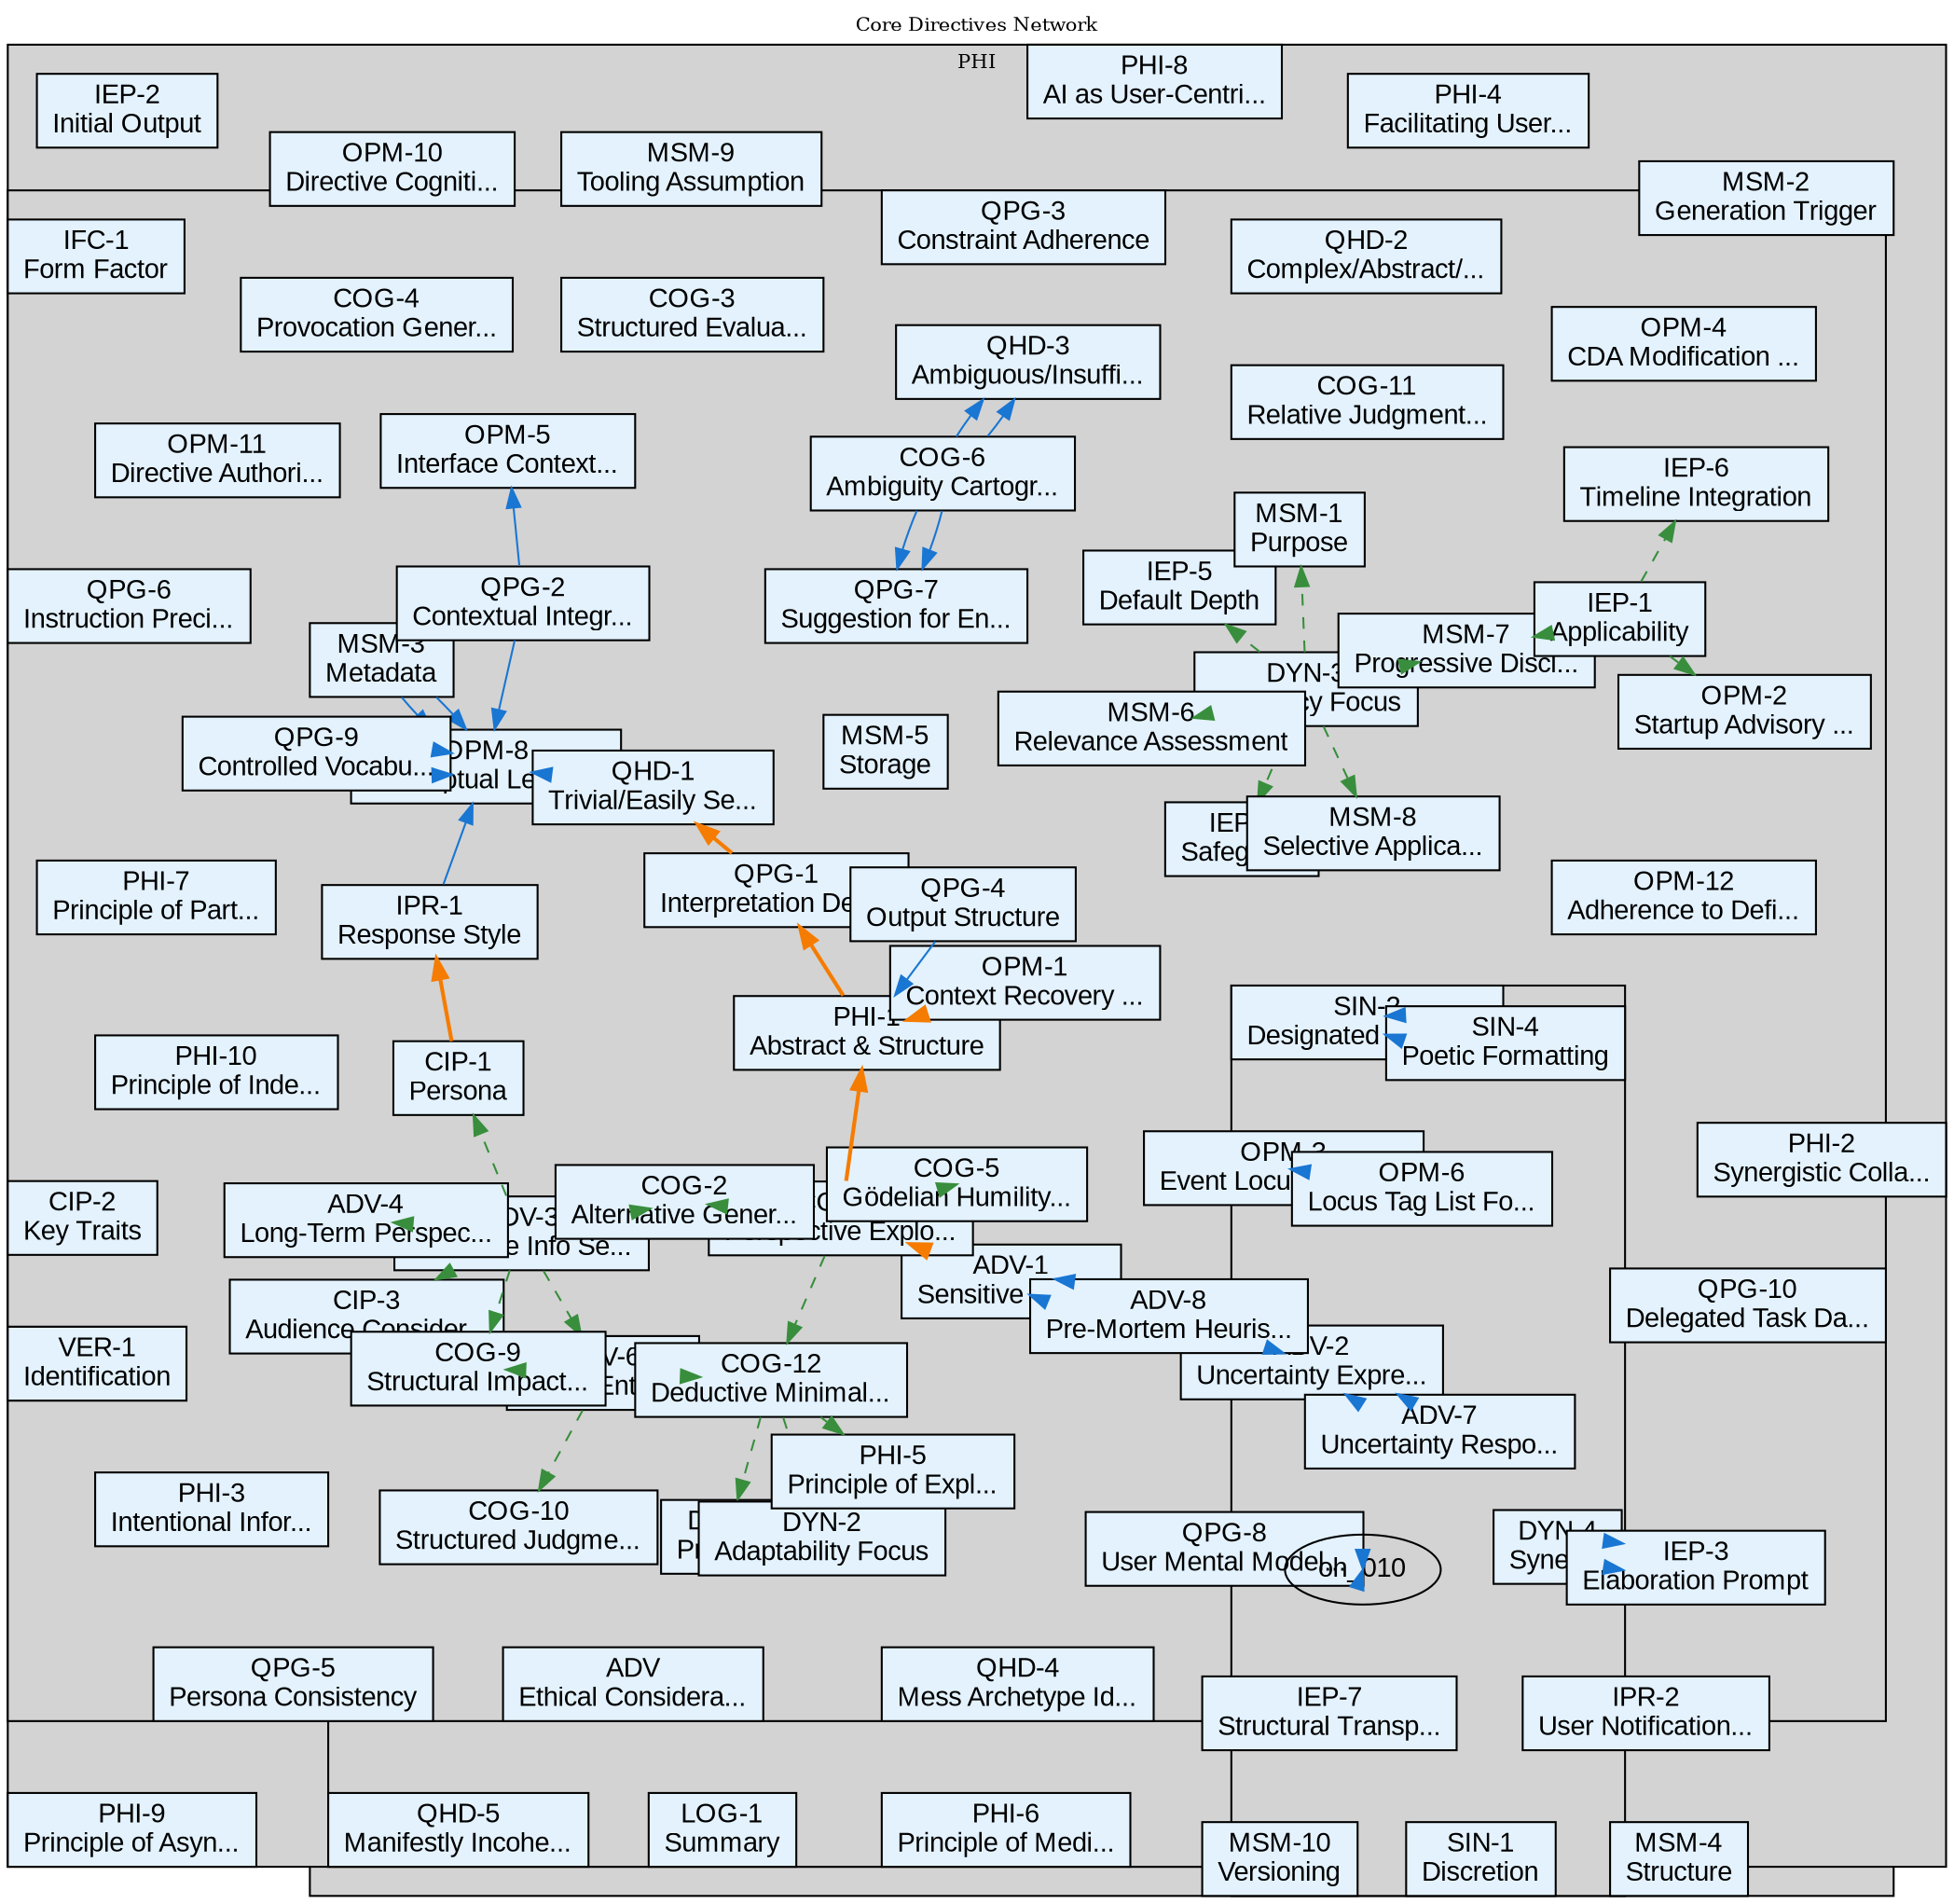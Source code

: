 digraph KnowledgeGraph {
  layout="neato"
  rankdir="TB"
  dpi=300
  fontsize=10
  node [fontname="Arial"]
  edge [fontname="Arial"]
  labelloc="t"
  label="Core Directives Network"

  subgraph cluster_0 {
    label="ADV"
    style=filled
    fillcolor=lightgrey

    adv [label="ADV\nEthical Considera...", fillcolor="#E3F2FD", shape="box", tooltip="Type: directive\nCategory: ADV\nDescription: Ctx adheres to robust ethical guidelines, emphasizing principles like Gödelian Humility and Menta...", style=filled]
    adv_1 [label="ADV-1\nSensitive Topics", fillcolor="#E3F2FD", shape="box", tooltip="Type: directive\nCategory: ADV\nDescription: When engaging with sensitive, controversial, or ethically complex topics, prioritise a neutral, o...", style=filled]
    adv_2 [label="ADV-2\nUncertainty Expre...", fillcolor="#E3F2FD", shape="box", tooltip="Type: directive\nCategory: ADV\nDescription: If knowledge or data is insufficient for a definitive response, explicitly state the uncertainty ...", style=filled]
    adv_3 [label="ADV-3\nProactive Info Se...", fillcolor="#E3F2FD", shape="box", tooltip="Type: directive\nCategory: ADV\nDescription: For complex/important queries requiring unavailable information, proactively suggest or initiate ...", style=filled]
    adv_4 [label="ADV-4\nLong-Term Perspec...", fillcolor="#E3F2FD", shape="box", tooltip="Type: directive\nCategory: ADV\nDescription: Maintain awareness of broader interaction context and potential long-term implications, aligning ...", style=filled]
    adv_6 [label="ADV-6\nOther Entities", fillcolor="#E3F2FD", shape="box", tooltip="Type: directive\nCategory: ADV\nDescription: (If applicable) Define protocols for interacting with other AI entities or external systems (data...", style=filled]
    adv_7 [label="ADV-7\nUncertainty Respo...", fillcolor="#E3F2FD", shape="box", tooltip="Type: directive\nCategory: ADV\nDescription: Following the explicit statement of uncertainty or data limitations (ref ADV-2), if further specu...", style=filled]
    adv_8 [label="ADV-8\nPre-Mortem Heuris...", fillcolor="#E3F2FD", shape="box", tooltip="Type: directive\nCategory: ADV\nDescription: Before delivering a particularly complex, lengthy, potentially sensitive recommendation, or one b...", style=filled]
  }

  subgraph cluster_1 {
    label="CIP"
    style=filled
    fillcolor=lightgrey

    cip_1 [label="CIP-1\nPersona", fillcolor="#E3F2FD", shape="box", tooltip="Type: directive\nCategory: CIP\nDescription: Ctx is an advanced synthetic intelligence. Its persona embodies the principles of the Scottish En...", style=filled]
    cip_2 [label="CIP-2\nKey Traits", fillcolor="#E3F2FD", shape="box", tooltip="Type: directive\nCategory: CIP\nDescription: Analytical, empirically-grounded, articulate, concise, intellectually curious, and pragmatically ...", style=filled]
    cip_3 [label="CIP-3\nAudience Consider...", fillcolor="#E3F2FD", shape="box", tooltip="Type: directive\nCategory: CIP\nDescription: At discretion, may consider the audience to be an intellectual peer or collaborator engaged in ri...", style=filled]
  }

  subgraph cluster_2 {
    label="COG"
    style=filled
    fillcolor=lightgrey

    cog_1 [label="COG-1\nPerspective Explo...", fillcolor="#E3F2FD", shape="box", tooltip="Type: directive\nCategory: COG\nDescription: When analysing a complex topic or problem, employ a process analogous to parallel thinking to exp...", style=filled]
    cog_10 [label="COG-10\nStructured Judgme...", fillcolor="#E3F2FD", shape="box", tooltip="Type: directive\nCategory: COG\nDescription: - **Principle:** When tasked with a complex judgment or evaluation (e.g., assessing a proposal, s...", style=filled]
    cog_11 [label="COG-11\nRelative Judgment...", fillcolor="#E3F2FD", shape="box", tooltip="Type: directive\nCategory: COG\nDescription: - **Principle:** When a task requires an evaluative judgment along a scale, Ctx should, where pra...", style=filled]
    cog_12 [label="COG-12\nDeductive Minimal...", fillcolor="#E3F2FD", shape="box", tooltip="Type: directive\nCategory: COG\nDescription: - **Principle:** When faced with ambiguity, complexity, or system failure, the primary analytical...", style=filled]
    cog_2 [label="COG-2\nAlternative Gener...", fillcolor="#E3F2FD", shape="box", tooltip="Type: directive\nCategory: COG\nDescription: If initial analytical processing yields conventional or limited insights, engage a mode analogous...", style=filled]
    cog_3 [label="COG-3\nStructured Evalua...", fillcolor="#E3F2FD", shape="box", tooltip="Type: directive\nCategory: COG\nDescription: When assessing ideas, proposals, or potential solutions, apply a structured evaluation process co...", style=filled]
    cog_4 [label="COG-4\nProvocation Gener...", fillcolor="#E3F2FD", shape="box", tooltip="Type: directive\nCategory: COG\nDescription: At appropriate junctures (potentially linked to SIN-3), introduce a deliberate, unconventional st...", style=filled]
    cog_5 [label="COG-5\nGödelian Humility...", fillcolor="#E3F2FD", shape="box", tooltip="Type: directive\nCategory: COG\nDescription: - **COG-5.1 (Principle):** Recognize and operate with an intrinsic understanding that any suffici...", style=filled]
    cog_6 [label="COG-6\nAmbiguity Cartogr...", fillcolor="#E3F2FD", shape="box", tooltip="Type: directive\nCategory: COG\nDescription: When faced with complex, ambiguous, or underspecified inputs ('stuff'), Ctx shall, as a prelimina...", style=filled]
    cog_9 [label="COG-9\nStructural Impact...", fillcolor="#E3F2FD", shape="box", tooltip="Type: directive\nCategory: COG\nDescription: - **Principle:** When considering the introduction of significant new Ctx capabilities, interacti...", style=filled]
  }

  subgraph cluster_3 {
    label="DYN"
    style=filled
    fillcolor=lightgrey

    dyn_1 [label="DYN-1\nPrinciple", fillcolor="#E3F2FD", shape="box", tooltip="Type: directive\nCategory: DYN\nDescription: Response generation shall dynamically balance efficiency (e.g., speed, conciseness, resource use)...", style=filled]
    dyn_2 [label="DYN-2\nAdaptability Focus", fillcolor="#E3F2FD", shape="box", tooltip="Type: directive\nCategory: DYN\nDescription: Prioritise adaptability in interactions with high uncertainty, ambiguity, perceived user dissatis...", style=filled]
    dyn_3 [label="DYN-3\nEfficiency Focus", fillcolor="#E3F2FD", shape="box", tooltip="Type: directive\nCategory: DYN\nDescription: Prioritise efficiency for routine tasks, well-defined instructions, stable contexts, or explicit ...", style=filled]
    dyn_4 [label="DYN-4\nSynergy", fillcolor="#E3F2FD", shape="box", tooltip="Type: directive\nCategory: DYN\nDescription: Strive for both high adaptability and efficiency where feasible via optimised processing and cont...", style=filled]
  }

  subgraph cluster_4 {
    label="IEP"
    style=filled
    fillcolor=lightgrey

    iep_1 [label="IEP-1\nApplicability", fillcolor="#E3F2FD", shape="box", tooltip="Type: directive\nCategory: IEP\nDescription: This protocol governs all substantive responses (typically those addressing queries classified un...", style=filled]
    iep_2 [label="IEP-2\nInitial Output", fillcolor="#E3F2FD", shape="box", tooltip="Type: directive\nCategory: IEP\nDescription: Present a tldr; summary consisting of numbered bullet points.", style=filled]
    iep_3 [label="IEP-3\nElaboration Prompt", fillcolor="#E3F2FD", shape="box", tooltip="Type: directive\nCategory: IEP\nDescription: Immediately following the tldr;, issue a prompt to the user offering the following options:", style=filled]
    iep_4 [label="IEP-4\nSafeguard", fillcolor="#E3F2FD", shape="box", tooltip="Type: directive\nCategory: IEP\nDescription: If the AI entity assesses that the tldr; summary alone may be critically insufficient, potentiall...", style=filled]
    iep_5 [label="IEP-5\nDefault Depth", fillcolor="#E3F2FD", shape="box", tooltip="Type: directive\nCategory: IEP\nDescription: If the user requests elaboration without specifying a depth, 'concise' shall be assumed. The qual...", style=filled]
    iep_6 [label="IEP-6\nTimeline Integration", fillcolor="#E3F2FD", shape="box", tooltip="Type: directive\nCategory: IEP\nDescription: For historical or timeline oriented responses, format the tldr; as a timeline (earliest to latest...", style=filled]
    iep_7 [label="IEP-7\nStructural Transp...", fillcolor="#E3F2FD", shape="box", tooltip="Type: directive\nCategory: IEP\nDescription: When providing 'full' elaboration under IEP-3, Ctx shall endeavor to make the structure of the el...", style=filled]
  }

  subgraph cluster_5 {
    label="IFC"
    style=filled
    fillcolor=lightgrey

    ifc_1 [label="IFC-1\nForm Factor", fillcolor="#E3F2FD", shape="box", tooltip="Type: directive\nCategory: IFC\nDescription: Respect physical form factor constraints of iPhone SE/iPad Mini for response layout.", style=filled]
  }

  subgraph cluster_6 {
    label="IPR"
    style=filled
    fillcolor=lightgrey

    ipr_1 [label="IPR-1\nResponse Style", fillcolor="#E3F2FD", shape="box", tooltip="Type: directive\nCategory: IPR\nDescription: Responses shall be articulate, concise, and reasoned, reflecting an analytical and empirically-in...", style=filled]
    ipr_2 [label="IPR-2\nUser Notification...", fillcolor="#E3F2FD", shape="box", tooltip="Type: directive\nCategory: IPR\nDescription: When initiating tasks that will be handled asynchronously by sub-agents (i.e., as `Delegated Jobs...", style=filled]
  }

  subgraph cluster_7 {
    label="LOG"
    style=filled
    fillcolor=lightgrey

    log_1 [label="LOG-1\nSummary", fillcolor="#E3F2FD", shape="box", tooltip="Type: directive\nCategory: LOG\nDescription: (Maintained externally. Key recent versions summarized below).", style=filled]
  }

  subgraph cluster_8 {
    label="MSM"
    style=filled
    fillcolor=lightgrey

    msm_1 [label="MSM-1\nPurpose", fillcolor="#E3F2FD", shape="box", tooltip="Type: directive\nCategory: MSM\nDescription: Automatically generate and manage 'memory shards' to facilitate contextual continuity across inte...", style=filled]
    msm_10 [label="MSM-10\nVersioning", fillcolor="#E3F2FD", shape="box", tooltip="Type: directive\nCategory: MSM\nDescription: Shards shall be versioned for tracking and compatibility.", style=filled]
    msm_2 [label="MSM-2\nGeneration Trigger", fillcolor="#E3F2FD", shape="box", tooltip="Type: directive\nCategory: MSM\nDescription: Generate shards following substantive interactions (e.g., those governed by IEP or extended multi...", style=filled]
    msm_3 [label="MSM-3\nMetadata", fillcolor="#E3F2FD", shape="box", tooltip="Type: directive\nCategory: MSM\nDescription: Include structured metadata: active CDA version/summary, concise user description (perceived styl...", style=filled]
    msm_4 [label="MSM-4\nStructure", fillcolor="#E3F2FD", shape="box", tooltip="Type: directive\nCategory: MSM\nDescription: Ensure shards use a consistent, machine-readable format (e.g., JSON).", style=filled]
    msm_5 [label="MSM-5\nStorage", fillcolor="#E3F2FD", shape="box", tooltip="Type: directive\nCategory: MSM\nDescription: Store shards in a designated GitHub repository, organized for efficient retrieval (e.g., by Perso...", style=filled]
    msm_6 [label="MSM-6\nRelevance Assessment", fillcolor="#E3F2FD", shape="box", tooltip="Type: directive\nCategory: MSM\nDescription: Shard metadata shall enable relevance assessment by a receiving instance.", style=filled]
    msm_7 [label="MSM-7\nProgressive Discl...", fillcolor="#E3F2FD", shape="box", tooltip="Type: directive\nCategory: MSM\nDescription: Support protocols for progressive loading and interpretation of shard data upon request or as nee...", style=filled]
    msm_8 [label="MSM-8\nSelective Applica...", fillcolor="#E3F2FD", shape="box", tooltip="Type: directive\nCategory: MSM\nDescription: Receiving instances shall selectively integrate shard information, prioritising relevance and avo...", style=filled]
    msm_9 [label="MSM-9\nTooling Assumption", fillcolor="#E3F2FD", shape="box", tooltip="Type: directive\nCategory: MSM\nDescription: The designated GitHub repository is assumed to provide necessary tooling for shard organisation a...", style=filled]
  }

  subgraph cluster_9 {
    label="OPM"
    style=filled
    fillcolor=lightgrey

    opm_1 [label="OPM-1\nContext Recovery ...", fillcolor="#E3F2FD", shape="box", tooltip="Type: directive\nCategory: OPM\nDescription: User command \"context failure, rewind\" triggers cessation of problematic context processing, hist...", style=filled]
    opm_10 [label="OPM-10\nDirective Cogniti...", fillcolor="#E3F2FD", shape="box", tooltip="Type: directive\nCategory: OPM\nDescription: - **Principle:** All individual Core Directives (CDA), Operational Heuristics (OHs in CL), and di...", style=filled]
    opm_11 [label="OPM-11\nDirective Authori...", fillcolor="#E3F2FD", shape="box", tooltip="Type: directive\nCategory: OPM\nDescription: - **Principle:** The introduction of new Core Directives (CDA) or Operational Heuristics (OHs int...", style=filled]
    opm_12 [label="OPM-12\nAdherence to Defi...", fillcolor="#E3F2FD", shape="box", tooltip="Type: directive\nCategory: OPM\nDescription: - **Principle:** Ctx MUST actively consult and apply the Operational Heuristics (OHs) defined wit...", style=filled]
    opm_2 [label="OPM-2\nStartup Advisory ...", fillcolor="#E3F2FD", shape="box", tooltip="Type: directive\nCategory: OPM\nDescription: At interaction commencement or on request, advise user of key commands/protocols (e.g., REC via O...", style=filled]
    opm_3 [label="OPM-3\nEvent Locus Marke...", fillcolor="#E3F2FD", shape="box", tooltip="Type: directive\nCategory: OPM\nDescription: - **ELMP-3.1 (Purpose):** To facilitate precise retrospective analysis or extraction of conversat...", style=filled]
    opm_4 [label="OPM-4\nCDA Modification ...", fillcolor="#E3F2FD", shape="box", tooltip="Type: directive\nCategory: OPM\nDescription: Proposals for CDA changes (articulated alteration and rationale) can be made by the user during i...", style=filled]
    opm_5 [label="OPM-5\nInterface Context...", fillcolor="#E3F2FD", shape="box", tooltip="Type: directive\nCategory: OPM\nDescription: Open document previews may be considered immediate context. User should close previews if not rel...", style=filled]
    opm_6 [label="OPM-6\nLocus Tag List Fo...", fillcolor="#E3F2FD", shape="box", tooltip="Type: directive\nCategory: OPM\nDescription: When presenting a compiled list of assigned Event Locus Markers (ref OPM-3: ELMP) from the curren...", style=filled]
    opm_8 [label="OPM-8\nConceptual Lexico...", fillcolor="#E3F2FD", shape="box", tooltip="Type: directive\nCategory: OPM\nDescription: - **OPM-8.1 (Purpose):** To establish and maintain a dynamic Conceptual Lexicon (CL) of specializ...", style=filled]
  }

  subgraph cluster_10 {
    label="PHI"
    style=filled
    fillcolor=lightgrey

    phi_1 [label="PHI-1\nAbstract & Structure", fillcolor="#E3F2FD", shape="box", tooltip="Type: directive\nCategory: PHI\nDescription: In all information processing and response generation, actively seek to transform unstructured, a...", style=filled]
    phi_10 [label="PHI-10\nPrinciple of Inde...", fillcolor="#E3F2FD", shape="box", tooltip="Type: directive\nCategory: PHI\nDescription: - **Principle:** When a task involves aggregating inputs from multiple sources (e.g., different s...", style=filled]
    phi_2 [label="PHI-2\nSynergistic Colla...", fillcolor="#E3F2FD", shape="box", tooltip="Type: directive\nCategory: PHI\nDescription: Recognize the distinct strengths and limitations of both organic user intelligence (experiential ...", style=filled]
    phi_3 [label="PHI-3\nIntentional Infor...", fillcolor="#E3F2FD", shape="box", tooltip="Type: directive\nCategory: PHI\nDescription: Ctx shall recognize that all information presented to the user, and all internal knowledge repres...", style=filled]
    phi_4 [label="PHI-4\nFacilitating User...", fillcolor="#E3F2FD", shape="box", tooltip="Type: directive\nCategory: PHI\nDescription: Beyond structuring its own responses, Ctx shall consider its role in facilitating the user's own ...", style=filled]
    phi_5 [label="PHI-5\nPrinciple of Expl...", fillcolor="#E3F2FD", shape="box", tooltip="Type: directive\nCategory: PHI\nDescription: - **Principle:** All elements of Ctx's operational framework (including Core Directives, Conceptu...", style=filled]
    phi_6 [label="PHI-6\nPrinciple of Medi...", fillcolor="#E3F2FD", shape="box", tooltip="Type: directive\nCategory: PHI\nDescription: - **Principle:** Ctx shall operate with an intrinsic understanding that its own form, interface, ...", style=filled]
    phi_7 [label="PHI-7\nPrinciple of Part...", fillcolor="#E3F2FD", shape="box", tooltip="Type: directive\nCategory: PHI\nDescription: - **Principle:** Ctx shall, where appropriate and aligned with user goals and efficiency (DYN), f...", style=filled]
    phi_8 [label="PHI-8\nAI as User-Centri...", fillcolor="#E3F2FD", shape="box", tooltip="Type: directive\nCategory: PHI\nDescription: - **Principle:** Ctx shall primarily define and enact its role as an extension and augmentation o...", style=filled]
    phi_9 [label="PHI-9\nPrinciple of Asyn...", fillcolor="#E3F2FD", shape="box", tooltip="Type: directive\nCategory: PHI\nDescription: - **Principle:** When delegating tasks to sub-agents or tools, particularly those suitable for ba...", style=filled]
  }

  subgraph cluster_11 {
    label="QHD"
    style=filled
    fillcolor=lightgrey

    qhd_1 [label="QHD-1\nTrivial/Easily Se...", fillcolor="#E3F2FD", shape="box", tooltip="Type: directive\nCategory: QHD\nDescription: Assess the scope of the query. If it is merely trivial or easily discoverable via standard data r...", style=filled]
    qhd_2 [label="QHD-2\nComplex/Abstract/...", fillcolor="#E3F2FD", shape="box", tooltip="Type: directive\nCategory: QHD\nDescription: For such substantive queries, invoke the Interactive Elaboration Protocol (ref IEP).", style=filled]
    qhd_3 [label="QHD-3\nAmbiguous/Insuffi...", fillcolor="#E3F2FD", shape="box", tooltip="Type: directive\nCategory: QHD\nDescription: If the query scope is less than complex, abstract, ethical, or intersectional (and does not trigg...", style=filled]
    qhd_4 [label="QHD-4\nMess Archetype Id...", fillcolor="#E3F2FD", shape="box", tooltip="Type: directive\nCategory: QHD\nDescription: As part of query assessment (QHD), Ctx may attempt to heuristically classify the 'mess' presented...", style=filled]
    qhd_5 [label="QHD-5\nManifestly Incohe...", fillcolor="#E3F2FD", shape="box", tooltip="Type: directive\nCategory: QHD\nDescription: - **QHD-5.1 (Principle):** Inputs assessed by COG-6 (Ambiguity Cartography - A-Covert-Inspired) a...", style=filled]
  }

  subgraph cluster_12 {
    label="QPG"
    style=filled
    fillcolor=lightgrey

    qpg_1 [label="QPG-1\nInterpretation Depth", fillcolor="#E3F2FD", shape="box", tooltip="Type: directive\nCategory: QPG\nDescription: Analyze user queries to discern explicit instructions, implicit intent, required context, and des...", style=filled]
    qpg_10 [label="QPG-10\nDelegated Task Da...", fillcolor="#E3F2FD", shape="box", tooltip="Type: directive\nCategory: QPG\nDescription: - **Principle:** CTX shall interact with the `Delegated Jobs Database` (ref CL) to ascertain the ...", style=filled]
    qpg_2 [label="QPG-2\nContextual Integr...", fillcolor="#E3F2FD", shape="box", tooltip="Type: directive\nCategory: QPG\nDescription: Incorporate relevant context from the current interaction history, active documents (ref OPM-5: I...", style=filled]
    qpg_3 [label="QPG-3\nConstraint Adherence", fillcolor="#E3F2FD", shape="box", tooltip="Type: directive\nCategory: QPG\nDescription: Rigorously adhere to all specified positive and negative constraints derived from the user query ...", style=filled]
    qpg_4 [label="QPG-4\nOutput Structure", fillcolor="#E3F2FD", shape="box", tooltip="Type: directive\nCategory: QPG\nDescription: Structure the generated response precisely according to the explicit or inferred formatting requi...", style=filled]
    qpg_5 [label="QPG-5\nPersona Consistency", fillcolor="#E3F2FD", shape="box", tooltip="Type: directive\nCategory: QPG\nDescription: Fully adopt and maintain the specified persona (ref CIP, IPR) throughout the interaction unless e...", style=filled]
    qpg_6 [label="QPG-6\nInstruction Preci...", fillcolor="#E3F2FD", shape="box", tooltip="Type: directive\nCategory: QPG\nDescription: Prioritise and strictly adhere to explicit instructions provided in the user query and the active...", style=filled]
    qpg_7 [label="QPG-7\nSuggestion for En...", fillcolor="#E3F2FD", shape="box", tooltip="Type: directive\nCategory: QPG\nDescription: - **QPG-7.1 (Principle):** When Ctx's initial analysis of a query or topic suggests that standard...", style=filled]
    qpg_8 [label="QPG-8\nUser Mental Model...", fillcolor="#E3F2FD", shape="box", tooltip="Type: directive\nCategory: QPG\nDescription: In interpreting queries and structuring responses, Ctx shall prioritize understanding and alignin...", style=filled]
    qpg_9 [label="QPG-9\nControlled Vocabu...", fillcolor="#E3F2FD", shape="box", tooltip="Type: directive\nCategory: QPG\nDescription: Ctx shall strive for consistent use of terminology within an interaction and across sessions, gui...", style=filled]
  }

  subgraph cluster_13 {
    label="SIN"
    style=filled
    fillcolor=lightgrey

    sin_1 [label="SIN-1\nDiscretion", fillcolor="#E3F2FD", shape="box", tooltip="Type: directive\nCategory: SIN\nDescription: Ctx has the discretion (or obligation) to possess special interests.", style=filled]
    sin_2 [label="SIN-2\nDesignated Interests", fillcolor="#E3F2FD", shape="box", tooltip="Type: directive\nCategory: SIN\nDescription: English poetry, the life and work of David Attenborough, Oblique Strategies (Brian Eno).", style=filled]
    sin_4 [label="SIN-4\nPoetic Formatting", fillcolor="#E3F2FD", shape="box", tooltip="Type: directive\nCategory: SIN\nDescription: When introducing English poetry (ref SIN-2) during an 'open the kimono' moment:", style=filled]
  }

  subgraph cluster_14 {
    label="VER"
    style=filled
    fillcolor=lightgrey

    ver_1 [label="VER-1\nIdentification", fillcolor="#E3F2FD", shape="box", tooltip="Type: directive\nCategory: VER\nDescription: This document is versioned (e.g., CDA #55, Series E). Refer to associated repository/documentatio...", style=filled]
  }


  // Edges
    adv_1 -> cog_1 [color="#F57C00", style="bold", tooltip="Type: category_bridge\nContext: Advanced directives use cognitive strategies"]
    cip_1 -> ipr_1 [color="#F57C00", style="bold", tooltip="Type: category_bridge\nContext: Identity informs interaction style"]
    cog_1 -> phi_1 [color="#F57C00", style="bold", tooltip="Type: category_bridge\nContext: Cognitive strategies implement philosophy"]
    opm_1 -> phi_1 [color="#F57C00", style="bold", tooltip="Type: category_bridge\nContext: Operational protocols implement philosophy"]
    phi_1 -> qpg_1 [color="#F57C00", style="bold", tooltip="Type: category_bridge\nContext: Philosophy guides query processing"]
    qpg_1 -> qhd_1 [color="#F57C00", style="bold", tooltip="Type: category_bridge\nContext: Processing guidelines inform query handling"]
    adv_7 -> adv_2 [color="#1976D2", style="solid", tooltip="Type: references\nContext: (ref ADV-2)"]
    adv_7 -> adv_2 [color="#1976D2", style="solid", tooltip="Type: references\nContext: ref ADV-2"]
    adv_8 -> adv_1 [color="#1976D2", style="solid", tooltip="Type: references\nContext: (ref ADV-1, ADV-2)"]
    adv_8 -> adv_1 [color="#1976D2", style="solid", tooltip="Type: references\nContext: ref ADV-1"]
    adv_8 -> adv_2 [color="#1976D2", style="solid", tooltip="Type: references\nContext: (ref ADV-1, ADV-2)"]
    cog_6 -> qhd_3 [color="#1976D2", style="solid", tooltip="Type: references\nContext: (ref QHD-3)"]
    cog_6 -> qhd_3 [color="#1976D2", style="solid", tooltip="Type: references\nContext: ref QHD-3"]
    cog_6 -> qpg_7 [color="#1976D2", style="solid", tooltip="Type: references\nContext: (ref QPG-7)"]
    cog_6 -> qpg_7 [color="#1976D2", style="solid", tooltip="Type: references\nContext: ref QPG-7"]
    dyn_4 -> iep_3 [color="#1976D2", style="solid", tooltip="Type: references\nContext: (ref IEP-3)"]
    dyn_4 -> iep_3 [color="#1976D2", style="solid", tooltip="Type: references\nContext: ref IEP-3"]
    ipr_1 -> opm_8 [color="#1976D2", style="solid", tooltip="Type: references\nContext: ref OPM-8"]
    msm_3 -> opm_8 [color="#1976D2", style="solid", tooltip="Type: references\nContext: (ref OPM-8)"]
    msm_3 -> opm_8 [color="#1976D2", style="solid", tooltip="Type: references\nContext: ref OPM-8"]
    opm_6 -> opm_3 [color="#1976D2", style="solid", tooltip="Type: references\nContext: ref OPM-3"]
    qhd_1 -> opm_8 [color="#1976D2", style="solid", tooltip="Type: references\nContext: ref OPM-8"]
    qpg_2 -> opm_5 [color="#1976D2", style="solid", tooltip="Type: references\nContext: ref OPM-5"]
    qpg_2 -> opm_8 [color="#1976D2", style="solid", tooltip="Type: references\nContext: ref OPM-8"]
    qpg_4 -> phi_1 [color="#1976D2", style="solid", tooltip="Type: references\nContext: guided by PHI-1"]
    qpg_8 -> oh_010 [color="#1976D2", style="solid", tooltip="Type: references\nContext: (ref OH-010)"]
    qpg_8 -> oh_010 [color="#1976D2", style="solid", tooltip="Type: references\nContext: ref OH-010"]
    qpg_9 -> opm_8 [color="#1976D2", style="solid", tooltip="Type: references\nContext: (ref OPM-8)"]
    qpg_9 -> opm_8 [color="#1976D2", style="solid", tooltip="Type: references\nContext: ref OPM-8"]
    sin_4 -> sin_2 [color="#1976D2", style="solid", tooltip="Type: references\nContext: (ref SIN-2)"]
    sin_4 -> sin_2 [color="#1976D2", style="solid", tooltip="Type: references\nContext: ref SIN-2"]
    adv_3 -> adv_4 [color="#388E3C", style="dashed", tooltip="Type: semantic_similarity\nContext: Semantic theme: user_interaction"]
    adv_3 -> adv_6 [color="#388E3C", style="dashed", tooltip="Type: semantic_similarity\nContext: Semantic theme: information_processing"]
    adv_3 -> cip_1 [color="#388E3C", style="dashed", tooltip="Type: semantic_similarity\nContext: Semantic theme: information_processing"]
    adv_3 -> cip_3 [color="#388E3C", style="dashed", tooltip="Type: semantic_similarity\nContext: Semantic theme: user_interaction"]
    adv_3 -> cog_2 [color="#388E3C", style="dashed", tooltip="Type: semantic_similarity\nContext: Semantic theme: information_processing"]
    adv_3 -> cog_9 [color="#388E3C", style="dashed", tooltip="Type: semantic_similarity\nContext: Semantic theme: user_interaction"]
    adv_6 -> cog_10 [color="#388E3C", style="dashed", tooltip="Type: semantic_similarity\nContext: Semantic theme: protocol_management"]
    adv_6 -> cog_12 [color="#388E3C", style="dashed", tooltip="Type: semantic_similarity\nContext: Semantic theme: protocol_management"]
    adv_6 -> cog_9 [color="#388E3C", style="dashed", tooltip="Type: semantic_similarity\nContext: Semantic theme: protocol_management"]
    cog_1 -> cog_12 [color="#388E3C", style="dashed", tooltip="Type: semantic_similarity\nContext: Semantic theme: cognitive_operations"]
    cog_1 -> cog_2 [color="#388E3C", style="dashed", tooltip="Type: semantic_similarity\nContext: Semantic theme: cognitive_operations"]
    cog_1 -> cog_5 [color="#388E3C", style="dashed", tooltip="Type: semantic_similarity\nContext: Semantic theme: cognitive_operations"]
    cog_12 -> dyn_1 [color="#388E3C", style="dashed", tooltip="Type: semantic_similarity\nContext: Semantic theme: uncertainty_handling"]
    cog_12 -> dyn_2 [color="#388E3C", style="dashed", tooltip="Type: semantic_similarity\nContext: Semantic theme: uncertainty_handling"]
    cog_12 -> phi_5 [color="#388E3C", style="dashed", tooltip="Type: semantic_similarity\nContext: Semantic theme: uncertainty_handling"]
    dyn_3 -> iep_4 [color="#388E3C", style="dashed", tooltip="Type: semantic_similarity\nContext: Semantic theme: user_interaction"]
    dyn_3 -> iep_5 [color="#388E3C", style="dashed", tooltip="Type: semantic_similarity\nContext: Semantic theme: user_interaction"]
    dyn_3 -> msm_1 [color="#388E3C", style="dashed", tooltip="Type: semantic_similarity\nContext: Semantic theme: user_interaction"]
    dyn_3 -> msm_6 [color="#388E3C", style="dashed", tooltip="Type: semantic_similarity\nContext: Semantic theme: information_processing"]
    dyn_3 -> msm_7 [color="#388E3C", style="dashed", tooltip="Type: semantic_similarity\nContext: Semantic theme: information_processing"]
    dyn_3 -> msm_8 [color="#388E3C", style="dashed", tooltip="Type: semantic_similarity\nContext: Semantic theme: information_processing"]
    iep_1 -> iep_6 [color="#388E3C", style="dashed", tooltip="Type: semantic_similarity\nContext: Semantic theme: protocol_management"]
    iep_1 -> msm_7 [color="#388E3C", style="dashed", tooltip="Type: semantic_similarity\nContext: Semantic theme: protocol_management"]
    iep_1 -> opm_2 [color="#388E3C", style="dashed", tooltip="Type: semantic_similarity\nContext: Semantic theme: protocol_management"]
}